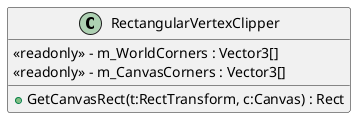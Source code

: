 @startuml
class RectangularVertexClipper {
    <<readonly>> - m_WorldCorners : Vector3[]
    <<readonly>> - m_CanvasCorners : Vector3[]
    + GetCanvasRect(t:RectTransform, c:Canvas) : Rect
}
@enduml
